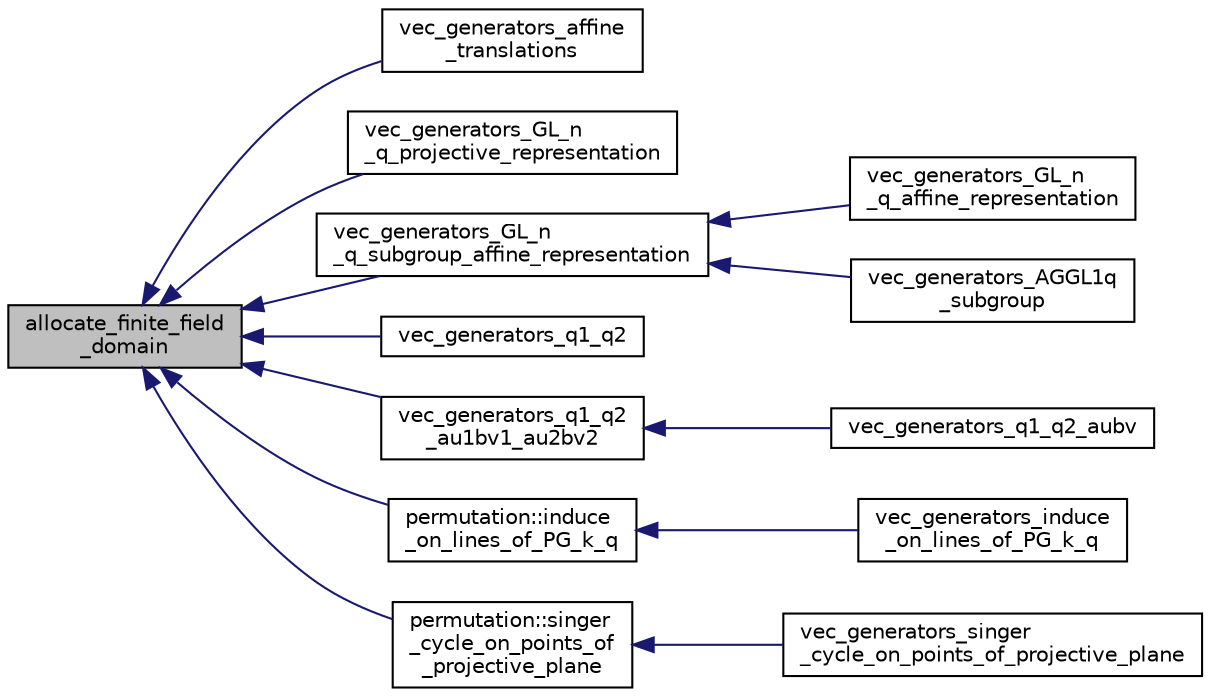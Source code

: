 digraph "allocate_finite_field_domain"
{
  edge [fontname="Helvetica",fontsize="10",labelfontname="Helvetica",labelfontsize="10"];
  node [fontname="Helvetica",fontsize="10",shape=record];
  rankdir="LR";
  Node7 [label="allocate_finite_field\l_domain",height=0.2,width=0.4,color="black", fillcolor="grey75", style="filled", fontcolor="black"];
  Node7 -> Node8 [dir="back",color="midnightblue",fontsize="10",style="solid",fontname="Helvetica"];
  Node8 [label="vec_generators_affine\l_translations",height=0.2,width=0.4,color="black", fillcolor="white", style="filled",URL="$d0/dd3/perm__group__gens_8_c.html#ac4f5e1074cf38552f67cd4ed6deba6ea"];
  Node7 -> Node9 [dir="back",color="midnightblue",fontsize="10",style="solid",fontname="Helvetica"];
  Node9 [label="vec_generators_GL_n\l_q_projective_representation",height=0.2,width=0.4,color="black", fillcolor="white", style="filled",URL="$d0/dd3/perm__group__gens_8_c.html#ae56b1d99562cb32203518575c689746d"];
  Node7 -> Node10 [dir="back",color="midnightblue",fontsize="10",style="solid",fontname="Helvetica"];
  Node10 [label="vec_generators_GL_n\l_q_subgroup_affine_representation",height=0.2,width=0.4,color="black", fillcolor="white", style="filled",URL="$d0/dd3/perm__group__gens_8_c.html#adc1a2bfe52c3047a066884771aa01321"];
  Node10 -> Node11 [dir="back",color="midnightblue",fontsize="10",style="solid",fontname="Helvetica"];
  Node11 [label="vec_generators_GL_n\l_q_affine_representation",height=0.2,width=0.4,color="black", fillcolor="white", style="filled",URL="$d0/dd3/perm__group__gens_8_c.html#a689108f410f773f0681e21a864097f16"];
  Node10 -> Node12 [dir="back",color="midnightblue",fontsize="10",style="solid",fontname="Helvetica"];
  Node12 [label="vec_generators_AGGL1q\l_subgroup",height=0.2,width=0.4,color="black", fillcolor="white", style="filled",URL="$d0/dd3/perm__group__gens_8_c.html#a93659c1c7a668dd6adf9f217c608e1f1"];
  Node7 -> Node13 [dir="back",color="midnightblue",fontsize="10",style="solid",fontname="Helvetica"];
  Node13 [label="vec_generators_q1_q2",height=0.2,width=0.4,color="black", fillcolor="white", style="filled",URL="$d0/dd3/perm__group__gens_8_c.html#ac70761795da8630f4939bc3e00707d79"];
  Node7 -> Node14 [dir="back",color="midnightblue",fontsize="10",style="solid",fontname="Helvetica"];
  Node14 [label="vec_generators_q1_q2\l_au1bv1_au2bv2",height=0.2,width=0.4,color="black", fillcolor="white", style="filled",URL="$d0/dd3/perm__group__gens_8_c.html#aee37285cfb5987a4fc1f5c7580865175"];
  Node14 -> Node15 [dir="back",color="midnightblue",fontsize="10",style="solid",fontname="Helvetica"];
  Node15 [label="vec_generators_q1_q2_aubv",height=0.2,width=0.4,color="black", fillcolor="white", style="filled",URL="$d0/dd3/perm__group__gens_8_c.html#a0b5ce8828dd8a35cbfec4450f0d76edc"];
  Node7 -> Node16 [dir="back",color="midnightblue",fontsize="10",style="solid",fontname="Helvetica"];
  Node16 [label="permutation::induce\l_on_lines_of_PG_k_q",height=0.2,width=0.4,color="black", fillcolor="white", style="filled",URL="$d0/d08/classpermutation.html#a3e01585ffb15282fc45a3158c5ad0b76"];
  Node16 -> Node17 [dir="back",color="midnightblue",fontsize="10",style="solid",fontname="Helvetica"];
  Node17 [label="vec_generators_induce\l_on_lines_of_PG_k_q",height=0.2,width=0.4,color="black", fillcolor="white", style="filled",URL="$d0/dd3/perm__group__gens_8_c.html#ab33fa2e167b2501e5761fee699b4c285"];
  Node7 -> Node18 [dir="back",color="midnightblue",fontsize="10",style="solid",fontname="Helvetica"];
  Node18 [label="permutation::singer\l_cycle_on_points_of\l_projective_plane",height=0.2,width=0.4,color="black", fillcolor="white", style="filled",URL="$d0/d08/classpermutation.html#a013701d741e69609903a93f3874308f4"];
  Node18 -> Node19 [dir="back",color="midnightblue",fontsize="10",style="solid",fontname="Helvetica"];
  Node19 [label="vec_generators_singer\l_cycle_on_points_of_projective_plane",height=0.2,width=0.4,color="black", fillcolor="white", style="filled",URL="$d0/dd3/perm__group__gens_8_c.html#ac6282a87dd1be1a9024a460f89e6d756"];
}

